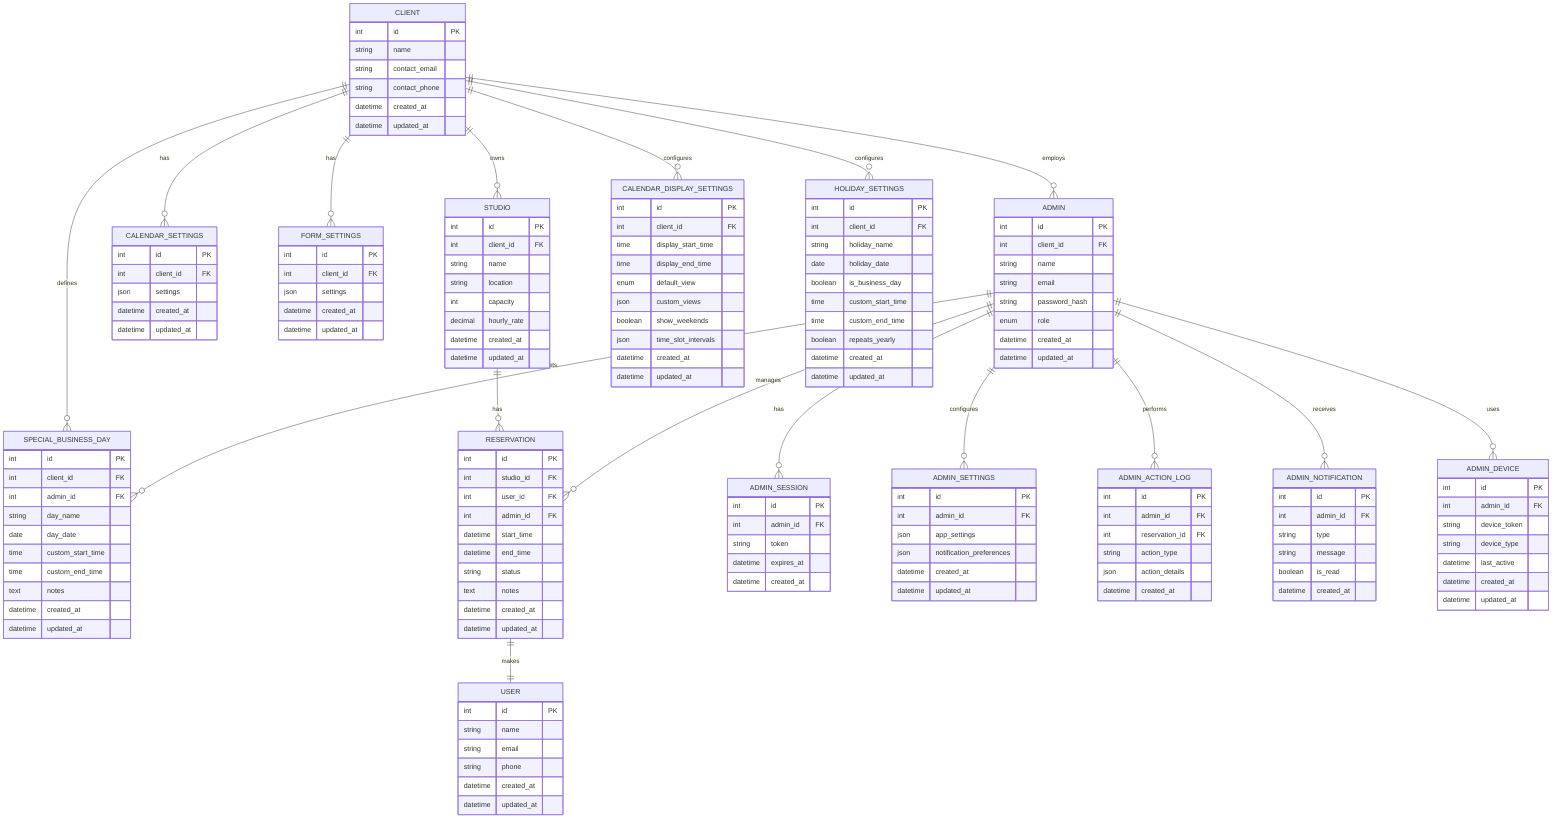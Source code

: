 erDiagram
    CLIENT ||--o{ STUDIO : owns
    CLIENT ||--o{ CALENDAR_SETTINGS : has
    CLIENT ||--o{ FORM_SETTINGS : has
    CLIENT ||--o{ ADMIN : employs
    CLIENT ||--o{ CALENDAR_DISPLAY_SETTINGS : configures
    CLIENT ||--o{ HOLIDAY_SETTINGS : configures
    CLIENT ||--o{ SPECIAL_BUSINESS_DAY : defines
    CLIENT {
        int id PK
        string name
        string contact_email
        string contact_phone
        datetime created_at
        datetime updated_at
    }
    STUDIO ||--o{ RESERVATION : has
    STUDIO {
        int id PK
        int client_id FK
        string name
        string location
        int capacity
        decimal hourly_rate
        datetime created_at
        datetime updated_at
    }
    CALENDAR_SETTINGS {
        int id PK
        int client_id FK
        json settings
        datetime created_at
        datetime updated_at
    }
    CALENDAR_DISPLAY_SETTINGS {
        int id PK
        int client_id FK
        time display_start_time
        time display_end_time
        enum default_view
        json custom_views
        boolean show_weekends
        json time_slot_intervals
        datetime created_at
        datetime updated_at
    }
    HOLIDAY_SETTINGS {
        int id PK
        int client_id FK
        string holiday_name
        date holiday_date
        boolean is_business_day
        time custom_start_time
        time custom_end_time
        boolean repeats_yearly
        datetime created_at
        datetime updated_at
    }
    SPECIAL_BUSINESS_DAY {
        int id PK
        int client_id FK
        int admin_id FK
        string day_name
        date day_date
        time custom_start_time
        time custom_end_time
        text notes
        datetime created_at
        datetime updated_at
    }
    FORM_SETTINGS {
        int id PK
        int client_id FK
        json settings
        datetime created_at
        datetime updated_at
    }
    RESERVATION ||--|| USER : makes
    RESERVATION {
        int id PK
        int studio_id FK
        int user_id FK
        int admin_id FK
        datetime start_time
        datetime end_time
        string status
        text notes
        datetime created_at
        datetime updated_at
    }
    USER {
        int id PK
        string name
        string email
        string phone
        datetime created_at
        datetime updated_at
    }
    ADMIN {
        int id PK
        int client_id FK
        string name
        string email
        string password_hash
        enum role
        datetime created_at
        datetime updated_at
    }
    ADMIN ||--o{ RESERVATION : manages
    ADMIN ||--o{ ADMIN_SESSION : has
    ADMIN ||--o{ ADMIN_SETTINGS : configures
    ADMIN ||--o{ SPECIAL_BUSINESS_DAY : sets
    ADMIN_SESSION {
        int id PK
        int admin_id FK
        string token
        datetime expires_at
        datetime created_at
    }
    ADMIN_ACTION_LOG {
        int id PK
        int admin_id FK
        int reservation_id FK
        string action_type
        json action_details
        datetime created_at
    }
    ADMIN ||--o{ ADMIN_ACTION_LOG : performs
    ADMIN ||--o{ ADMIN_NOTIFICATION : receives
    ADMIN_NOTIFICATION {
        int id PK
        int admin_id FK
        string type
        string message
        boolean is_read
        datetime created_at
    }
    ADMIN ||--o{ ADMIN_DEVICE : uses
    ADMIN_DEVICE {
        int id PK
        int admin_id FK
        string device_token
        string device_type
        datetime last_active
        datetime created_at
        datetime updated_at
    }
    ADMIN_SETTINGS {
        int id PK
        int admin_id FK
        json app_settings
        json notification_preferences
        datetime created_at
        datetime updated_at
    }